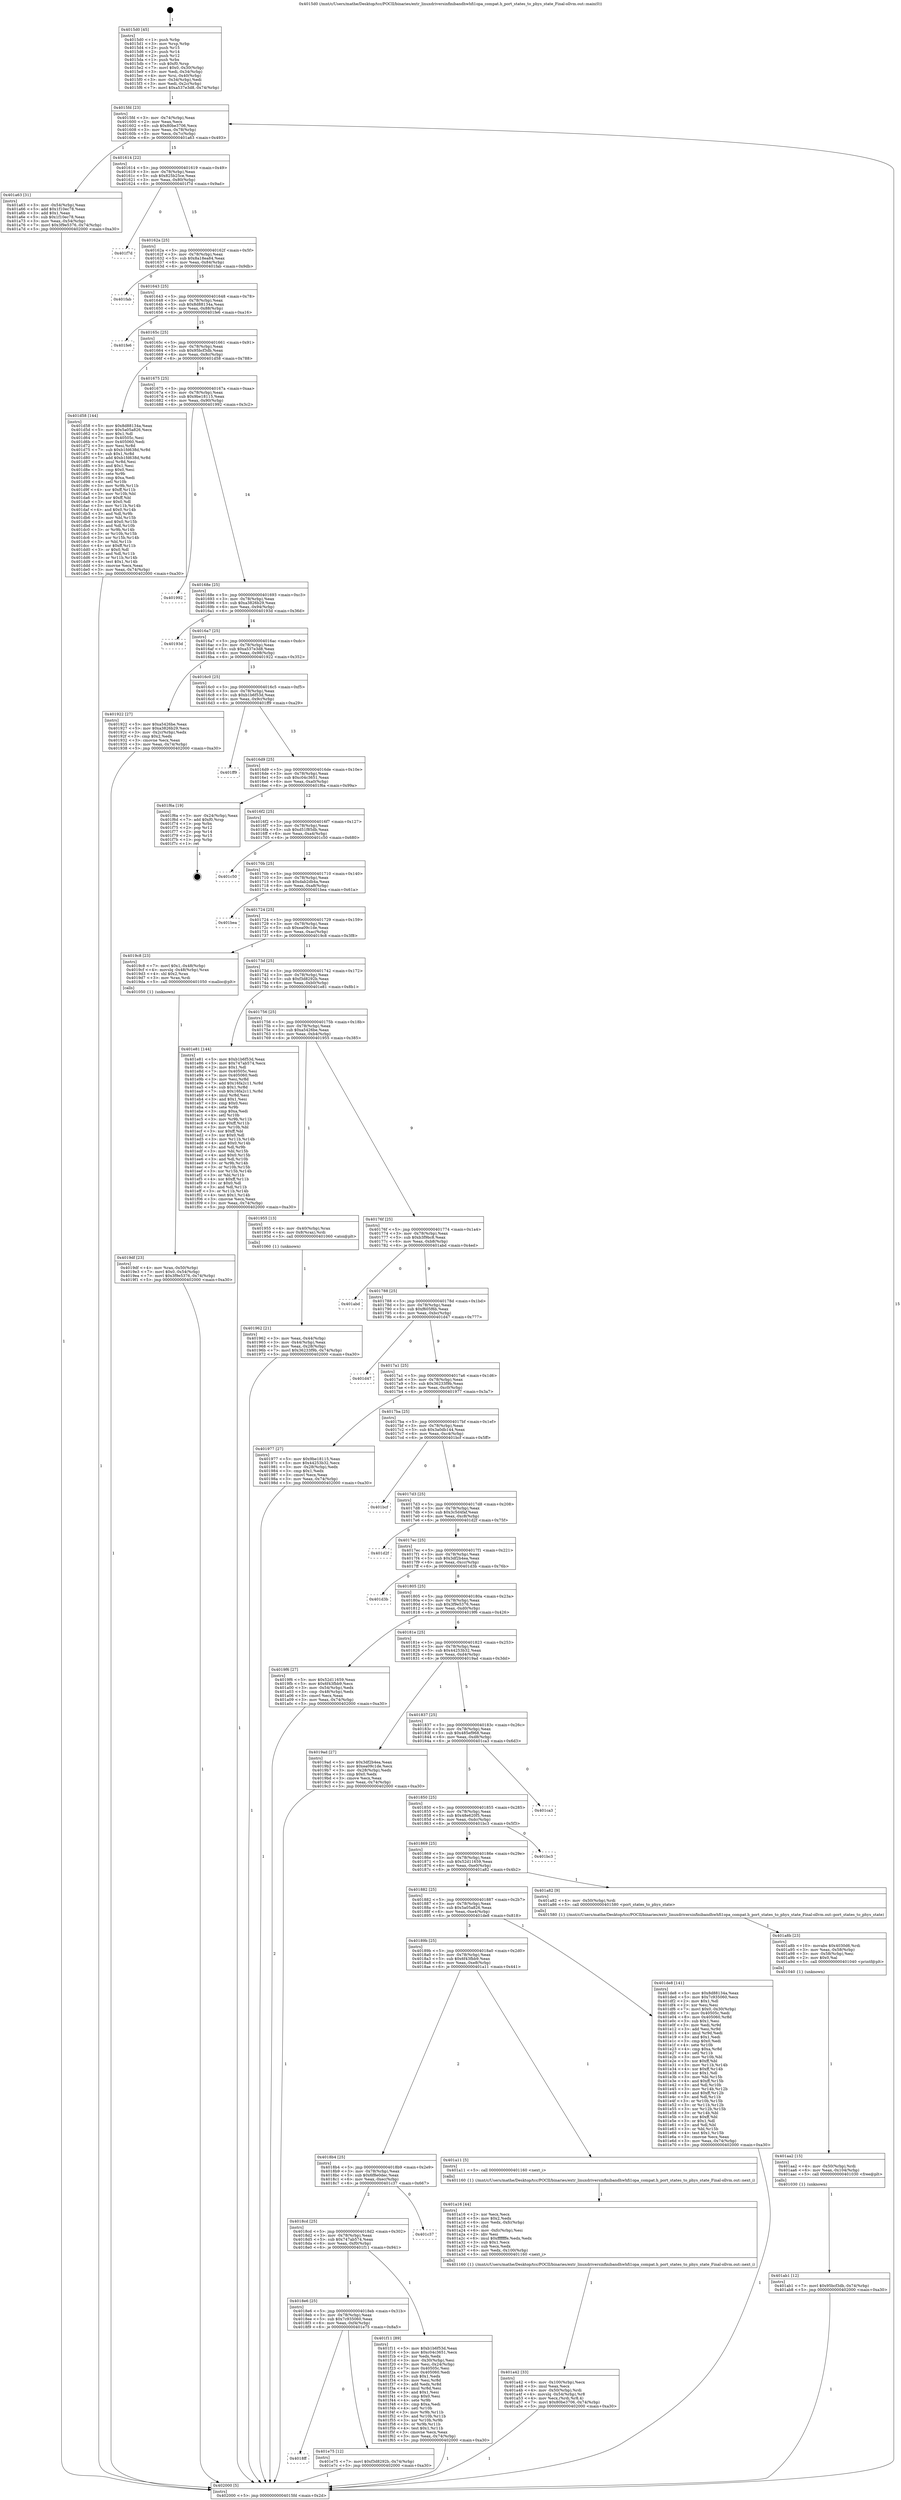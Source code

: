 digraph "0x4015d0" {
  label = "0x4015d0 (/mnt/c/Users/mathe/Desktop/tcc/POCII/binaries/extr_linuxdriversinfinibandhwhfi1opa_compat.h_port_states_to_phys_state_Final-ollvm.out::main(0))"
  labelloc = "t"
  node[shape=record]

  Entry [label="",width=0.3,height=0.3,shape=circle,fillcolor=black,style=filled]
  "0x4015fd" [label="{
     0x4015fd [23]\l
     | [instrs]\l
     &nbsp;&nbsp;0x4015fd \<+3\>: mov -0x74(%rbp),%eax\l
     &nbsp;&nbsp;0x401600 \<+2\>: mov %eax,%ecx\l
     &nbsp;&nbsp;0x401602 \<+6\>: sub $0x80be3706,%ecx\l
     &nbsp;&nbsp;0x401608 \<+3\>: mov %eax,-0x78(%rbp)\l
     &nbsp;&nbsp;0x40160b \<+3\>: mov %ecx,-0x7c(%rbp)\l
     &nbsp;&nbsp;0x40160e \<+6\>: je 0000000000401a63 \<main+0x493\>\l
  }"]
  "0x401a63" [label="{
     0x401a63 [31]\l
     | [instrs]\l
     &nbsp;&nbsp;0x401a63 \<+3\>: mov -0x54(%rbp),%eax\l
     &nbsp;&nbsp;0x401a66 \<+5\>: add $0x1f10ec78,%eax\l
     &nbsp;&nbsp;0x401a6b \<+3\>: add $0x1,%eax\l
     &nbsp;&nbsp;0x401a6e \<+5\>: sub $0x1f10ec78,%eax\l
     &nbsp;&nbsp;0x401a73 \<+3\>: mov %eax,-0x54(%rbp)\l
     &nbsp;&nbsp;0x401a76 \<+7\>: movl $0x3f9e5376,-0x74(%rbp)\l
     &nbsp;&nbsp;0x401a7d \<+5\>: jmp 0000000000402000 \<main+0xa30\>\l
  }"]
  "0x401614" [label="{
     0x401614 [22]\l
     | [instrs]\l
     &nbsp;&nbsp;0x401614 \<+5\>: jmp 0000000000401619 \<main+0x49\>\l
     &nbsp;&nbsp;0x401619 \<+3\>: mov -0x78(%rbp),%eax\l
     &nbsp;&nbsp;0x40161c \<+5\>: sub $0x825b25ce,%eax\l
     &nbsp;&nbsp;0x401621 \<+3\>: mov %eax,-0x80(%rbp)\l
     &nbsp;&nbsp;0x401624 \<+6\>: je 0000000000401f7d \<main+0x9ad\>\l
  }"]
  Exit [label="",width=0.3,height=0.3,shape=circle,fillcolor=black,style=filled,peripheries=2]
  "0x401f7d" [label="{
     0x401f7d\l
  }", style=dashed]
  "0x40162a" [label="{
     0x40162a [25]\l
     | [instrs]\l
     &nbsp;&nbsp;0x40162a \<+5\>: jmp 000000000040162f \<main+0x5f\>\l
     &nbsp;&nbsp;0x40162f \<+3\>: mov -0x78(%rbp),%eax\l
     &nbsp;&nbsp;0x401632 \<+5\>: sub $0x8a18ea84,%eax\l
     &nbsp;&nbsp;0x401637 \<+6\>: mov %eax,-0x84(%rbp)\l
     &nbsp;&nbsp;0x40163d \<+6\>: je 0000000000401fab \<main+0x9db\>\l
  }"]
  "0x4018ff" [label="{
     0x4018ff\l
  }", style=dashed]
  "0x401fab" [label="{
     0x401fab\l
  }", style=dashed]
  "0x401643" [label="{
     0x401643 [25]\l
     | [instrs]\l
     &nbsp;&nbsp;0x401643 \<+5\>: jmp 0000000000401648 \<main+0x78\>\l
     &nbsp;&nbsp;0x401648 \<+3\>: mov -0x78(%rbp),%eax\l
     &nbsp;&nbsp;0x40164b \<+5\>: sub $0x8d88134a,%eax\l
     &nbsp;&nbsp;0x401650 \<+6\>: mov %eax,-0x88(%rbp)\l
     &nbsp;&nbsp;0x401656 \<+6\>: je 0000000000401fe6 \<main+0xa16\>\l
  }"]
  "0x401e75" [label="{
     0x401e75 [12]\l
     | [instrs]\l
     &nbsp;&nbsp;0x401e75 \<+7\>: movl $0xf3d8292b,-0x74(%rbp)\l
     &nbsp;&nbsp;0x401e7c \<+5\>: jmp 0000000000402000 \<main+0xa30\>\l
  }"]
  "0x401fe6" [label="{
     0x401fe6\l
  }", style=dashed]
  "0x40165c" [label="{
     0x40165c [25]\l
     | [instrs]\l
     &nbsp;&nbsp;0x40165c \<+5\>: jmp 0000000000401661 \<main+0x91\>\l
     &nbsp;&nbsp;0x401661 \<+3\>: mov -0x78(%rbp),%eax\l
     &nbsp;&nbsp;0x401664 \<+5\>: sub $0x95bcf3db,%eax\l
     &nbsp;&nbsp;0x401669 \<+6\>: mov %eax,-0x8c(%rbp)\l
     &nbsp;&nbsp;0x40166f \<+6\>: je 0000000000401d58 \<main+0x788\>\l
  }"]
  "0x4018e6" [label="{
     0x4018e6 [25]\l
     | [instrs]\l
     &nbsp;&nbsp;0x4018e6 \<+5\>: jmp 00000000004018eb \<main+0x31b\>\l
     &nbsp;&nbsp;0x4018eb \<+3\>: mov -0x78(%rbp),%eax\l
     &nbsp;&nbsp;0x4018ee \<+5\>: sub $0x7c935060,%eax\l
     &nbsp;&nbsp;0x4018f3 \<+6\>: mov %eax,-0xf4(%rbp)\l
     &nbsp;&nbsp;0x4018f9 \<+6\>: je 0000000000401e75 \<main+0x8a5\>\l
  }"]
  "0x401d58" [label="{
     0x401d58 [144]\l
     | [instrs]\l
     &nbsp;&nbsp;0x401d58 \<+5\>: mov $0x8d88134a,%eax\l
     &nbsp;&nbsp;0x401d5d \<+5\>: mov $0x5a05a826,%ecx\l
     &nbsp;&nbsp;0x401d62 \<+2\>: mov $0x1,%dl\l
     &nbsp;&nbsp;0x401d64 \<+7\>: mov 0x40505c,%esi\l
     &nbsp;&nbsp;0x401d6b \<+7\>: mov 0x405060,%edi\l
     &nbsp;&nbsp;0x401d72 \<+3\>: mov %esi,%r8d\l
     &nbsp;&nbsp;0x401d75 \<+7\>: sub $0xb1fd638d,%r8d\l
     &nbsp;&nbsp;0x401d7c \<+4\>: sub $0x1,%r8d\l
     &nbsp;&nbsp;0x401d80 \<+7\>: add $0xb1fd638d,%r8d\l
     &nbsp;&nbsp;0x401d87 \<+4\>: imul %r8d,%esi\l
     &nbsp;&nbsp;0x401d8b \<+3\>: and $0x1,%esi\l
     &nbsp;&nbsp;0x401d8e \<+3\>: cmp $0x0,%esi\l
     &nbsp;&nbsp;0x401d91 \<+4\>: sete %r9b\l
     &nbsp;&nbsp;0x401d95 \<+3\>: cmp $0xa,%edi\l
     &nbsp;&nbsp;0x401d98 \<+4\>: setl %r10b\l
     &nbsp;&nbsp;0x401d9c \<+3\>: mov %r9b,%r11b\l
     &nbsp;&nbsp;0x401d9f \<+4\>: xor $0xff,%r11b\l
     &nbsp;&nbsp;0x401da3 \<+3\>: mov %r10b,%bl\l
     &nbsp;&nbsp;0x401da6 \<+3\>: xor $0xff,%bl\l
     &nbsp;&nbsp;0x401da9 \<+3\>: xor $0x0,%dl\l
     &nbsp;&nbsp;0x401dac \<+3\>: mov %r11b,%r14b\l
     &nbsp;&nbsp;0x401daf \<+4\>: and $0x0,%r14b\l
     &nbsp;&nbsp;0x401db3 \<+3\>: and %dl,%r9b\l
     &nbsp;&nbsp;0x401db6 \<+3\>: mov %bl,%r15b\l
     &nbsp;&nbsp;0x401db9 \<+4\>: and $0x0,%r15b\l
     &nbsp;&nbsp;0x401dbd \<+3\>: and %dl,%r10b\l
     &nbsp;&nbsp;0x401dc0 \<+3\>: or %r9b,%r14b\l
     &nbsp;&nbsp;0x401dc3 \<+3\>: or %r10b,%r15b\l
     &nbsp;&nbsp;0x401dc6 \<+3\>: xor %r15b,%r14b\l
     &nbsp;&nbsp;0x401dc9 \<+3\>: or %bl,%r11b\l
     &nbsp;&nbsp;0x401dcc \<+4\>: xor $0xff,%r11b\l
     &nbsp;&nbsp;0x401dd0 \<+3\>: or $0x0,%dl\l
     &nbsp;&nbsp;0x401dd3 \<+3\>: and %dl,%r11b\l
     &nbsp;&nbsp;0x401dd6 \<+3\>: or %r11b,%r14b\l
     &nbsp;&nbsp;0x401dd9 \<+4\>: test $0x1,%r14b\l
     &nbsp;&nbsp;0x401ddd \<+3\>: cmovne %ecx,%eax\l
     &nbsp;&nbsp;0x401de0 \<+3\>: mov %eax,-0x74(%rbp)\l
     &nbsp;&nbsp;0x401de3 \<+5\>: jmp 0000000000402000 \<main+0xa30\>\l
  }"]
  "0x401675" [label="{
     0x401675 [25]\l
     | [instrs]\l
     &nbsp;&nbsp;0x401675 \<+5\>: jmp 000000000040167a \<main+0xaa\>\l
     &nbsp;&nbsp;0x40167a \<+3\>: mov -0x78(%rbp),%eax\l
     &nbsp;&nbsp;0x40167d \<+5\>: sub $0x9be18115,%eax\l
     &nbsp;&nbsp;0x401682 \<+6\>: mov %eax,-0x90(%rbp)\l
     &nbsp;&nbsp;0x401688 \<+6\>: je 0000000000401992 \<main+0x3c2\>\l
  }"]
  "0x401f11" [label="{
     0x401f11 [89]\l
     | [instrs]\l
     &nbsp;&nbsp;0x401f11 \<+5\>: mov $0xb1b6f53d,%eax\l
     &nbsp;&nbsp;0x401f16 \<+5\>: mov $0xc04c3651,%ecx\l
     &nbsp;&nbsp;0x401f1b \<+2\>: xor %edx,%edx\l
     &nbsp;&nbsp;0x401f1d \<+3\>: mov -0x30(%rbp),%esi\l
     &nbsp;&nbsp;0x401f20 \<+3\>: mov %esi,-0x24(%rbp)\l
     &nbsp;&nbsp;0x401f23 \<+7\>: mov 0x40505c,%esi\l
     &nbsp;&nbsp;0x401f2a \<+7\>: mov 0x405060,%edi\l
     &nbsp;&nbsp;0x401f31 \<+3\>: sub $0x1,%edx\l
     &nbsp;&nbsp;0x401f34 \<+3\>: mov %esi,%r8d\l
     &nbsp;&nbsp;0x401f37 \<+3\>: add %edx,%r8d\l
     &nbsp;&nbsp;0x401f3a \<+4\>: imul %r8d,%esi\l
     &nbsp;&nbsp;0x401f3e \<+3\>: and $0x1,%esi\l
     &nbsp;&nbsp;0x401f41 \<+3\>: cmp $0x0,%esi\l
     &nbsp;&nbsp;0x401f44 \<+4\>: sete %r9b\l
     &nbsp;&nbsp;0x401f48 \<+3\>: cmp $0xa,%edi\l
     &nbsp;&nbsp;0x401f4b \<+4\>: setl %r10b\l
     &nbsp;&nbsp;0x401f4f \<+3\>: mov %r9b,%r11b\l
     &nbsp;&nbsp;0x401f52 \<+3\>: and %r10b,%r11b\l
     &nbsp;&nbsp;0x401f55 \<+3\>: xor %r10b,%r9b\l
     &nbsp;&nbsp;0x401f58 \<+3\>: or %r9b,%r11b\l
     &nbsp;&nbsp;0x401f5b \<+4\>: test $0x1,%r11b\l
     &nbsp;&nbsp;0x401f5f \<+3\>: cmovne %ecx,%eax\l
     &nbsp;&nbsp;0x401f62 \<+3\>: mov %eax,-0x74(%rbp)\l
     &nbsp;&nbsp;0x401f65 \<+5\>: jmp 0000000000402000 \<main+0xa30\>\l
  }"]
  "0x401992" [label="{
     0x401992\l
  }", style=dashed]
  "0x40168e" [label="{
     0x40168e [25]\l
     | [instrs]\l
     &nbsp;&nbsp;0x40168e \<+5\>: jmp 0000000000401693 \<main+0xc3\>\l
     &nbsp;&nbsp;0x401693 \<+3\>: mov -0x78(%rbp),%eax\l
     &nbsp;&nbsp;0x401696 \<+5\>: sub $0xa3826b29,%eax\l
     &nbsp;&nbsp;0x40169b \<+6\>: mov %eax,-0x94(%rbp)\l
     &nbsp;&nbsp;0x4016a1 \<+6\>: je 000000000040193d \<main+0x36d\>\l
  }"]
  "0x4018cd" [label="{
     0x4018cd [25]\l
     | [instrs]\l
     &nbsp;&nbsp;0x4018cd \<+5\>: jmp 00000000004018d2 \<main+0x302\>\l
     &nbsp;&nbsp;0x4018d2 \<+3\>: mov -0x78(%rbp),%eax\l
     &nbsp;&nbsp;0x4018d5 \<+5\>: sub $0x747ab574,%eax\l
     &nbsp;&nbsp;0x4018da \<+6\>: mov %eax,-0xf0(%rbp)\l
     &nbsp;&nbsp;0x4018e0 \<+6\>: je 0000000000401f11 \<main+0x941\>\l
  }"]
  "0x40193d" [label="{
     0x40193d\l
  }", style=dashed]
  "0x4016a7" [label="{
     0x4016a7 [25]\l
     | [instrs]\l
     &nbsp;&nbsp;0x4016a7 \<+5\>: jmp 00000000004016ac \<main+0xdc\>\l
     &nbsp;&nbsp;0x4016ac \<+3\>: mov -0x78(%rbp),%eax\l
     &nbsp;&nbsp;0x4016af \<+5\>: sub $0xa537e3d8,%eax\l
     &nbsp;&nbsp;0x4016b4 \<+6\>: mov %eax,-0x98(%rbp)\l
     &nbsp;&nbsp;0x4016ba \<+6\>: je 0000000000401922 \<main+0x352\>\l
  }"]
  "0x401c37" [label="{
     0x401c37\l
  }", style=dashed]
  "0x401922" [label="{
     0x401922 [27]\l
     | [instrs]\l
     &nbsp;&nbsp;0x401922 \<+5\>: mov $0xa5426be,%eax\l
     &nbsp;&nbsp;0x401927 \<+5\>: mov $0xa3826b29,%ecx\l
     &nbsp;&nbsp;0x40192c \<+3\>: mov -0x2c(%rbp),%edx\l
     &nbsp;&nbsp;0x40192f \<+3\>: cmp $0x2,%edx\l
     &nbsp;&nbsp;0x401932 \<+3\>: cmovne %ecx,%eax\l
     &nbsp;&nbsp;0x401935 \<+3\>: mov %eax,-0x74(%rbp)\l
     &nbsp;&nbsp;0x401938 \<+5\>: jmp 0000000000402000 \<main+0xa30\>\l
  }"]
  "0x4016c0" [label="{
     0x4016c0 [25]\l
     | [instrs]\l
     &nbsp;&nbsp;0x4016c0 \<+5\>: jmp 00000000004016c5 \<main+0xf5\>\l
     &nbsp;&nbsp;0x4016c5 \<+3\>: mov -0x78(%rbp),%eax\l
     &nbsp;&nbsp;0x4016c8 \<+5\>: sub $0xb1b6f53d,%eax\l
     &nbsp;&nbsp;0x4016cd \<+6\>: mov %eax,-0x9c(%rbp)\l
     &nbsp;&nbsp;0x4016d3 \<+6\>: je 0000000000401ff9 \<main+0xa29\>\l
  }"]
  "0x402000" [label="{
     0x402000 [5]\l
     | [instrs]\l
     &nbsp;&nbsp;0x402000 \<+5\>: jmp 00000000004015fd \<main+0x2d\>\l
  }"]
  "0x4015d0" [label="{
     0x4015d0 [45]\l
     | [instrs]\l
     &nbsp;&nbsp;0x4015d0 \<+1\>: push %rbp\l
     &nbsp;&nbsp;0x4015d1 \<+3\>: mov %rsp,%rbp\l
     &nbsp;&nbsp;0x4015d4 \<+2\>: push %r15\l
     &nbsp;&nbsp;0x4015d6 \<+2\>: push %r14\l
     &nbsp;&nbsp;0x4015d8 \<+2\>: push %r12\l
     &nbsp;&nbsp;0x4015da \<+1\>: push %rbx\l
     &nbsp;&nbsp;0x4015db \<+7\>: sub $0xf0,%rsp\l
     &nbsp;&nbsp;0x4015e2 \<+7\>: movl $0x0,-0x30(%rbp)\l
     &nbsp;&nbsp;0x4015e9 \<+3\>: mov %edi,-0x34(%rbp)\l
     &nbsp;&nbsp;0x4015ec \<+4\>: mov %rsi,-0x40(%rbp)\l
     &nbsp;&nbsp;0x4015f0 \<+3\>: mov -0x34(%rbp),%edi\l
     &nbsp;&nbsp;0x4015f3 \<+3\>: mov %edi,-0x2c(%rbp)\l
     &nbsp;&nbsp;0x4015f6 \<+7\>: movl $0xa537e3d8,-0x74(%rbp)\l
  }"]
  "0x401ab1" [label="{
     0x401ab1 [12]\l
     | [instrs]\l
     &nbsp;&nbsp;0x401ab1 \<+7\>: movl $0x95bcf3db,-0x74(%rbp)\l
     &nbsp;&nbsp;0x401ab8 \<+5\>: jmp 0000000000402000 \<main+0xa30\>\l
  }"]
  "0x401ff9" [label="{
     0x401ff9\l
  }", style=dashed]
  "0x4016d9" [label="{
     0x4016d9 [25]\l
     | [instrs]\l
     &nbsp;&nbsp;0x4016d9 \<+5\>: jmp 00000000004016de \<main+0x10e\>\l
     &nbsp;&nbsp;0x4016de \<+3\>: mov -0x78(%rbp),%eax\l
     &nbsp;&nbsp;0x4016e1 \<+5\>: sub $0xc04c3651,%eax\l
     &nbsp;&nbsp;0x4016e6 \<+6\>: mov %eax,-0xa0(%rbp)\l
     &nbsp;&nbsp;0x4016ec \<+6\>: je 0000000000401f6a \<main+0x99a\>\l
  }"]
  "0x401aa2" [label="{
     0x401aa2 [15]\l
     | [instrs]\l
     &nbsp;&nbsp;0x401aa2 \<+4\>: mov -0x50(%rbp),%rdi\l
     &nbsp;&nbsp;0x401aa6 \<+6\>: mov %eax,-0x104(%rbp)\l
     &nbsp;&nbsp;0x401aac \<+5\>: call 0000000000401030 \<free@plt\>\l
     | [calls]\l
     &nbsp;&nbsp;0x401030 \{1\} (unknown)\l
  }"]
  "0x401f6a" [label="{
     0x401f6a [19]\l
     | [instrs]\l
     &nbsp;&nbsp;0x401f6a \<+3\>: mov -0x24(%rbp),%eax\l
     &nbsp;&nbsp;0x401f6d \<+7\>: add $0xf0,%rsp\l
     &nbsp;&nbsp;0x401f74 \<+1\>: pop %rbx\l
     &nbsp;&nbsp;0x401f75 \<+2\>: pop %r12\l
     &nbsp;&nbsp;0x401f77 \<+2\>: pop %r14\l
     &nbsp;&nbsp;0x401f79 \<+2\>: pop %r15\l
     &nbsp;&nbsp;0x401f7b \<+1\>: pop %rbp\l
     &nbsp;&nbsp;0x401f7c \<+1\>: ret\l
  }"]
  "0x4016f2" [label="{
     0x4016f2 [25]\l
     | [instrs]\l
     &nbsp;&nbsp;0x4016f2 \<+5\>: jmp 00000000004016f7 \<main+0x127\>\l
     &nbsp;&nbsp;0x4016f7 \<+3\>: mov -0x78(%rbp),%eax\l
     &nbsp;&nbsp;0x4016fa \<+5\>: sub $0xd51f85db,%eax\l
     &nbsp;&nbsp;0x4016ff \<+6\>: mov %eax,-0xa4(%rbp)\l
     &nbsp;&nbsp;0x401705 \<+6\>: je 0000000000401c50 \<main+0x680\>\l
  }"]
  "0x401a8b" [label="{
     0x401a8b [23]\l
     | [instrs]\l
     &nbsp;&nbsp;0x401a8b \<+10\>: movabs $0x4030d6,%rdi\l
     &nbsp;&nbsp;0x401a95 \<+3\>: mov %eax,-0x58(%rbp)\l
     &nbsp;&nbsp;0x401a98 \<+3\>: mov -0x58(%rbp),%esi\l
     &nbsp;&nbsp;0x401a9b \<+2\>: mov $0x0,%al\l
     &nbsp;&nbsp;0x401a9d \<+5\>: call 0000000000401040 \<printf@plt\>\l
     | [calls]\l
     &nbsp;&nbsp;0x401040 \{1\} (unknown)\l
  }"]
  "0x401c50" [label="{
     0x401c50\l
  }", style=dashed]
  "0x40170b" [label="{
     0x40170b [25]\l
     | [instrs]\l
     &nbsp;&nbsp;0x40170b \<+5\>: jmp 0000000000401710 \<main+0x140\>\l
     &nbsp;&nbsp;0x401710 \<+3\>: mov -0x78(%rbp),%eax\l
     &nbsp;&nbsp;0x401713 \<+5\>: sub $0xdab2db4a,%eax\l
     &nbsp;&nbsp;0x401718 \<+6\>: mov %eax,-0xa8(%rbp)\l
     &nbsp;&nbsp;0x40171e \<+6\>: je 0000000000401bea \<main+0x61a\>\l
  }"]
  "0x401a42" [label="{
     0x401a42 [33]\l
     | [instrs]\l
     &nbsp;&nbsp;0x401a42 \<+6\>: mov -0x100(%rbp),%ecx\l
     &nbsp;&nbsp;0x401a48 \<+3\>: imul %eax,%ecx\l
     &nbsp;&nbsp;0x401a4b \<+4\>: mov -0x50(%rbp),%rdi\l
     &nbsp;&nbsp;0x401a4f \<+4\>: movslq -0x54(%rbp),%r8\l
     &nbsp;&nbsp;0x401a53 \<+4\>: mov %ecx,(%rdi,%r8,4)\l
     &nbsp;&nbsp;0x401a57 \<+7\>: movl $0x80be3706,-0x74(%rbp)\l
     &nbsp;&nbsp;0x401a5e \<+5\>: jmp 0000000000402000 \<main+0xa30\>\l
  }"]
  "0x401bea" [label="{
     0x401bea\l
  }", style=dashed]
  "0x401724" [label="{
     0x401724 [25]\l
     | [instrs]\l
     &nbsp;&nbsp;0x401724 \<+5\>: jmp 0000000000401729 \<main+0x159\>\l
     &nbsp;&nbsp;0x401729 \<+3\>: mov -0x78(%rbp),%eax\l
     &nbsp;&nbsp;0x40172c \<+5\>: sub $0xea09c1de,%eax\l
     &nbsp;&nbsp;0x401731 \<+6\>: mov %eax,-0xac(%rbp)\l
     &nbsp;&nbsp;0x401737 \<+6\>: je 00000000004019c8 \<main+0x3f8\>\l
  }"]
  "0x401a16" [label="{
     0x401a16 [44]\l
     | [instrs]\l
     &nbsp;&nbsp;0x401a16 \<+2\>: xor %ecx,%ecx\l
     &nbsp;&nbsp;0x401a18 \<+5\>: mov $0x2,%edx\l
     &nbsp;&nbsp;0x401a1d \<+6\>: mov %edx,-0xfc(%rbp)\l
     &nbsp;&nbsp;0x401a23 \<+1\>: cltd\l
     &nbsp;&nbsp;0x401a24 \<+6\>: mov -0xfc(%rbp),%esi\l
     &nbsp;&nbsp;0x401a2a \<+2\>: idiv %esi\l
     &nbsp;&nbsp;0x401a2c \<+6\>: imul $0xfffffffe,%edx,%edx\l
     &nbsp;&nbsp;0x401a32 \<+3\>: sub $0x1,%ecx\l
     &nbsp;&nbsp;0x401a35 \<+2\>: sub %ecx,%edx\l
     &nbsp;&nbsp;0x401a37 \<+6\>: mov %edx,-0x100(%rbp)\l
     &nbsp;&nbsp;0x401a3d \<+5\>: call 0000000000401160 \<next_i\>\l
     | [calls]\l
     &nbsp;&nbsp;0x401160 \{1\} (/mnt/c/Users/mathe/Desktop/tcc/POCII/binaries/extr_linuxdriversinfinibandhwhfi1opa_compat.h_port_states_to_phys_state_Final-ollvm.out::next_i)\l
  }"]
  "0x4019c8" [label="{
     0x4019c8 [23]\l
     | [instrs]\l
     &nbsp;&nbsp;0x4019c8 \<+7\>: movl $0x1,-0x48(%rbp)\l
     &nbsp;&nbsp;0x4019cf \<+4\>: movslq -0x48(%rbp),%rax\l
     &nbsp;&nbsp;0x4019d3 \<+4\>: shl $0x2,%rax\l
     &nbsp;&nbsp;0x4019d7 \<+3\>: mov %rax,%rdi\l
     &nbsp;&nbsp;0x4019da \<+5\>: call 0000000000401050 \<malloc@plt\>\l
     | [calls]\l
     &nbsp;&nbsp;0x401050 \{1\} (unknown)\l
  }"]
  "0x40173d" [label="{
     0x40173d [25]\l
     | [instrs]\l
     &nbsp;&nbsp;0x40173d \<+5\>: jmp 0000000000401742 \<main+0x172\>\l
     &nbsp;&nbsp;0x401742 \<+3\>: mov -0x78(%rbp),%eax\l
     &nbsp;&nbsp;0x401745 \<+5\>: sub $0xf3d8292b,%eax\l
     &nbsp;&nbsp;0x40174a \<+6\>: mov %eax,-0xb0(%rbp)\l
     &nbsp;&nbsp;0x401750 \<+6\>: je 0000000000401e81 \<main+0x8b1\>\l
  }"]
  "0x4018b4" [label="{
     0x4018b4 [25]\l
     | [instrs]\l
     &nbsp;&nbsp;0x4018b4 \<+5\>: jmp 00000000004018b9 \<main+0x2e9\>\l
     &nbsp;&nbsp;0x4018b9 \<+3\>: mov -0x78(%rbp),%eax\l
     &nbsp;&nbsp;0x4018bc \<+5\>: sub $0x6f8e0dec,%eax\l
     &nbsp;&nbsp;0x4018c1 \<+6\>: mov %eax,-0xec(%rbp)\l
     &nbsp;&nbsp;0x4018c7 \<+6\>: je 0000000000401c37 \<main+0x667\>\l
  }"]
  "0x401e81" [label="{
     0x401e81 [144]\l
     | [instrs]\l
     &nbsp;&nbsp;0x401e81 \<+5\>: mov $0xb1b6f53d,%eax\l
     &nbsp;&nbsp;0x401e86 \<+5\>: mov $0x747ab574,%ecx\l
     &nbsp;&nbsp;0x401e8b \<+2\>: mov $0x1,%dl\l
     &nbsp;&nbsp;0x401e8d \<+7\>: mov 0x40505c,%esi\l
     &nbsp;&nbsp;0x401e94 \<+7\>: mov 0x405060,%edi\l
     &nbsp;&nbsp;0x401e9b \<+3\>: mov %esi,%r8d\l
     &nbsp;&nbsp;0x401e9e \<+7\>: add $0x16fa2c11,%r8d\l
     &nbsp;&nbsp;0x401ea5 \<+4\>: sub $0x1,%r8d\l
     &nbsp;&nbsp;0x401ea9 \<+7\>: sub $0x16fa2c11,%r8d\l
     &nbsp;&nbsp;0x401eb0 \<+4\>: imul %r8d,%esi\l
     &nbsp;&nbsp;0x401eb4 \<+3\>: and $0x1,%esi\l
     &nbsp;&nbsp;0x401eb7 \<+3\>: cmp $0x0,%esi\l
     &nbsp;&nbsp;0x401eba \<+4\>: sete %r9b\l
     &nbsp;&nbsp;0x401ebe \<+3\>: cmp $0xa,%edi\l
     &nbsp;&nbsp;0x401ec1 \<+4\>: setl %r10b\l
     &nbsp;&nbsp;0x401ec5 \<+3\>: mov %r9b,%r11b\l
     &nbsp;&nbsp;0x401ec8 \<+4\>: xor $0xff,%r11b\l
     &nbsp;&nbsp;0x401ecc \<+3\>: mov %r10b,%bl\l
     &nbsp;&nbsp;0x401ecf \<+3\>: xor $0xff,%bl\l
     &nbsp;&nbsp;0x401ed2 \<+3\>: xor $0x0,%dl\l
     &nbsp;&nbsp;0x401ed5 \<+3\>: mov %r11b,%r14b\l
     &nbsp;&nbsp;0x401ed8 \<+4\>: and $0x0,%r14b\l
     &nbsp;&nbsp;0x401edc \<+3\>: and %dl,%r9b\l
     &nbsp;&nbsp;0x401edf \<+3\>: mov %bl,%r15b\l
     &nbsp;&nbsp;0x401ee2 \<+4\>: and $0x0,%r15b\l
     &nbsp;&nbsp;0x401ee6 \<+3\>: and %dl,%r10b\l
     &nbsp;&nbsp;0x401ee9 \<+3\>: or %r9b,%r14b\l
     &nbsp;&nbsp;0x401eec \<+3\>: or %r10b,%r15b\l
     &nbsp;&nbsp;0x401eef \<+3\>: xor %r15b,%r14b\l
     &nbsp;&nbsp;0x401ef2 \<+3\>: or %bl,%r11b\l
     &nbsp;&nbsp;0x401ef5 \<+4\>: xor $0xff,%r11b\l
     &nbsp;&nbsp;0x401ef9 \<+3\>: or $0x0,%dl\l
     &nbsp;&nbsp;0x401efc \<+3\>: and %dl,%r11b\l
     &nbsp;&nbsp;0x401eff \<+3\>: or %r11b,%r14b\l
     &nbsp;&nbsp;0x401f02 \<+4\>: test $0x1,%r14b\l
     &nbsp;&nbsp;0x401f06 \<+3\>: cmovne %ecx,%eax\l
     &nbsp;&nbsp;0x401f09 \<+3\>: mov %eax,-0x74(%rbp)\l
     &nbsp;&nbsp;0x401f0c \<+5\>: jmp 0000000000402000 \<main+0xa30\>\l
  }"]
  "0x401756" [label="{
     0x401756 [25]\l
     | [instrs]\l
     &nbsp;&nbsp;0x401756 \<+5\>: jmp 000000000040175b \<main+0x18b\>\l
     &nbsp;&nbsp;0x40175b \<+3\>: mov -0x78(%rbp),%eax\l
     &nbsp;&nbsp;0x40175e \<+5\>: sub $0xa5426be,%eax\l
     &nbsp;&nbsp;0x401763 \<+6\>: mov %eax,-0xb4(%rbp)\l
     &nbsp;&nbsp;0x401769 \<+6\>: je 0000000000401955 \<main+0x385\>\l
  }"]
  "0x401a11" [label="{
     0x401a11 [5]\l
     | [instrs]\l
     &nbsp;&nbsp;0x401a11 \<+5\>: call 0000000000401160 \<next_i\>\l
     | [calls]\l
     &nbsp;&nbsp;0x401160 \{1\} (/mnt/c/Users/mathe/Desktop/tcc/POCII/binaries/extr_linuxdriversinfinibandhwhfi1opa_compat.h_port_states_to_phys_state_Final-ollvm.out::next_i)\l
  }"]
  "0x401955" [label="{
     0x401955 [13]\l
     | [instrs]\l
     &nbsp;&nbsp;0x401955 \<+4\>: mov -0x40(%rbp),%rax\l
     &nbsp;&nbsp;0x401959 \<+4\>: mov 0x8(%rax),%rdi\l
     &nbsp;&nbsp;0x40195d \<+5\>: call 0000000000401060 \<atoi@plt\>\l
     | [calls]\l
     &nbsp;&nbsp;0x401060 \{1\} (unknown)\l
  }"]
  "0x40176f" [label="{
     0x40176f [25]\l
     | [instrs]\l
     &nbsp;&nbsp;0x40176f \<+5\>: jmp 0000000000401774 \<main+0x1a4\>\l
     &nbsp;&nbsp;0x401774 \<+3\>: mov -0x78(%rbp),%eax\l
     &nbsp;&nbsp;0x401777 \<+5\>: sub $0xb3f9bc8,%eax\l
     &nbsp;&nbsp;0x40177c \<+6\>: mov %eax,-0xb8(%rbp)\l
     &nbsp;&nbsp;0x401782 \<+6\>: je 0000000000401abd \<main+0x4ed\>\l
  }"]
  "0x401962" [label="{
     0x401962 [21]\l
     | [instrs]\l
     &nbsp;&nbsp;0x401962 \<+3\>: mov %eax,-0x44(%rbp)\l
     &nbsp;&nbsp;0x401965 \<+3\>: mov -0x44(%rbp),%eax\l
     &nbsp;&nbsp;0x401968 \<+3\>: mov %eax,-0x28(%rbp)\l
     &nbsp;&nbsp;0x40196b \<+7\>: movl $0x36233f9b,-0x74(%rbp)\l
     &nbsp;&nbsp;0x401972 \<+5\>: jmp 0000000000402000 \<main+0xa30\>\l
  }"]
  "0x40189b" [label="{
     0x40189b [25]\l
     | [instrs]\l
     &nbsp;&nbsp;0x40189b \<+5\>: jmp 00000000004018a0 \<main+0x2d0\>\l
     &nbsp;&nbsp;0x4018a0 \<+3\>: mov -0x78(%rbp),%eax\l
     &nbsp;&nbsp;0x4018a3 \<+5\>: sub $0x6f43fbb9,%eax\l
     &nbsp;&nbsp;0x4018a8 \<+6\>: mov %eax,-0xe8(%rbp)\l
     &nbsp;&nbsp;0x4018ae \<+6\>: je 0000000000401a11 \<main+0x441\>\l
  }"]
  "0x401abd" [label="{
     0x401abd\l
  }", style=dashed]
  "0x401788" [label="{
     0x401788 [25]\l
     | [instrs]\l
     &nbsp;&nbsp;0x401788 \<+5\>: jmp 000000000040178d \<main+0x1bd\>\l
     &nbsp;&nbsp;0x40178d \<+3\>: mov -0x78(%rbp),%eax\l
     &nbsp;&nbsp;0x401790 \<+5\>: sub $0xf605f6b,%eax\l
     &nbsp;&nbsp;0x401795 \<+6\>: mov %eax,-0xbc(%rbp)\l
     &nbsp;&nbsp;0x40179b \<+6\>: je 0000000000401d47 \<main+0x777\>\l
  }"]
  "0x401de8" [label="{
     0x401de8 [141]\l
     | [instrs]\l
     &nbsp;&nbsp;0x401de8 \<+5\>: mov $0x8d88134a,%eax\l
     &nbsp;&nbsp;0x401ded \<+5\>: mov $0x7c935060,%ecx\l
     &nbsp;&nbsp;0x401df2 \<+2\>: mov $0x1,%dl\l
     &nbsp;&nbsp;0x401df4 \<+2\>: xor %esi,%esi\l
     &nbsp;&nbsp;0x401df6 \<+7\>: movl $0x0,-0x30(%rbp)\l
     &nbsp;&nbsp;0x401dfd \<+7\>: mov 0x40505c,%edi\l
     &nbsp;&nbsp;0x401e04 \<+8\>: mov 0x405060,%r8d\l
     &nbsp;&nbsp;0x401e0c \<+3\>: sub $0x1,%esi\l
     &nbsp;&nbsp;0x401e0f \<+3\>: mov %edi,%r9d\l
     &nbsp;&nbsp;0x401e12 \<+3\>: add %esi,%r9d\l
     &nbsp;&nbsp;0x401e15 \<+4\>: imul %r9d,%edi\l
     &nbsp;&nbsp;0x401e19 \<+3\>: and $0x1,%edi\l
     &nbsp;&nbsp;0x401e1c \<+3\>: cmp $0x0,%edi\l
     &nbsp;&nbsp;0x401e1f \<+4\>: sete %r10b\l
     &nbsp;&nbsp;0x401e23 \<+4\>: cmp $0xa,%r8d\l
     &nbsp;&nbsp;0x401e27 \<+4\>: setl %r11b\l
     &nbsp;&nbsp;0x401e2b \<+3\>: mov %r10b,%bl\l
     &nbsp;&nbsp;0x401e2e \<+3\>: xor $0xff,%bl\l
     &nbsp;&nbsp;0x401e31 \<+3\>: mov %r11b,%r14b\l
     &nbsp;&nbsp;0x401e34 \<+4\>: xor $0xff,%r14b\l
     &nbsp;&nbsp;0x401e38 \<+3\>: xor $0x1,%dl\l
     &nbsp;&nbsp;0x401e3b \<+3\>: mov %bl,%r15b\l
     &nbsp;&nbsp;0x401e3e \<+4\>: and $0xff,%r15b\l
     &nbsp;&nbsp;0x401e42 \<+3\>: and %dl,%r10b\l
     &nbsp;&nbsp;0x401e45 \<+3\>: mov %r14b,%r12b\l
     &nbsp;&nbsp;0x401e48 \<+4\>: and $0xff,%r12b\l
     &nbsp;&nbsp;0x401e4c \<+3\>: and %dl,%r11b\l
     &nbsp;&nbsp;0x401e4f \<+3\>: or %r10b,%r15b\l
     &nbsp;&nbsp;0x401e52 \<+3\>: or %r11b,%r12b\l
     &nbsp;&nbsp;0x401e55 \<+3\>: xor %r12b,%r15b\l
     &nbsp;&nbsp;0x401e58 \<+3\>: or %r14b,%bl\l
     &nbsp;&nbsp;0x401e5b \<+3\>: xor $0xff,%bl\l
     &nbsp;&nbsp;0x401e5e \<+3\>: or $0x1,%dl\l
     &nbsp;&nbsp;0x401e61 \<+2\>: and %dl,%bl\l
     &nbsp;&nbsp;0x401e63 \<+3\>: or %bl,%r15b\l
     &nbsp;&nbsp;0x401e66 \<+4\>: test $0x1,%r15b\l
     &nbsp;&nbsp;0x401e6a \<+3\>: cmovne %ecx,%eax\l
     &nbsp;&nbsp;0x401e6d \<+3\>: mov %eax,-0x74(%rbp)\l
     &nbsp;&nbsp;0x401e70 \<+5\>: jmp 0000000000402000 \<main+0xa30\>\l
  }"]
  "0x401d47" [label="{
     0x401d47\l
  }", style=dashed]
  "0x4017a1" [label="{
     0x4017a1 [25]\l
     | [instrs]\l
     &nbsp;&nbsp;0x4017a1 \<+5\>: jmp 00000000004017a6 \<main+0x1d6\>\l
     &nbsp;&nbsp;0x4017a6 \<+3\>: mov -0x78(%rbp),%eax\l
     &nbsp;&nbsp;0x4017a9 \<+5\>: sub $0x36233f9b,%eax\l
     &nbsp;&nbsp;0x4017ae \<+6\>: mov %eax,-0xc0(%rbp)\l
     &nbsp;&nbsp;0x4017b4 \<+6\>: je 0000000000401977 \<main+0x3a7\>\l
  }"]
  "0x401882" [label="{
     0x401882 [25]\l
     | [instrs]\l
     &nbsp;&nbsp;0x401882 \<+5\>: jmp 0000000000401887 \<main+0x2b7\>\l
     &nbsp;&nbsp;0x401887 \<+3\>: mov -0x78(%rbp),%eax\l
     &nbsp;&nbsp;0x40188a \<+5\>: sub $0x5a05a826,%eax\l
     &nbsp;&nbsp;0x40188f \<+6\>: mov %eax,-0xe4(%rbp)\l
     &nbsp;&nbsp;0x401895 \<+6\>: je 0000000000401de8 \<main+0x818\>\l
  }"]
  "0x401977" [label="{
     0x401977 [27]\l
     | [instrs]\l
     &nbsp;&nbsp;0x401977 \<+5\>: mov $0x9be18115,%eax\l
     &nbsp;&nbsp;0x40197c \<+5\>: mov $0x44253b32,%ecx\l
     &nbsp;&nbsp;0x401981 \<+3\>: mov -0x28(%rbp),%edx\l
     &nbsp;&nbsp;0x401984 \<+3\>: cmp $0x1,%edx\l
     &nbsp;&nbsp;0x401987 \<+3\>: cmovl %ecx,%eax\l
     &nbsp;&nbsp;0x40198a \<+3\>: mov %eax,-0x74(%rbp)\l
     &nbsp;&nbsp;0x40198d \<+5\>: jmp 0000000000402000 \<main+0xa30\>\l
  }"]
  "0x4017ba" [label="{
     0x4017ba [25]\l
     | [instrs]\l
     &nbsp;&nbsp;0x4017ba \<+5\>: jmp 00000000004017bf \<main+0x1ef\>\l
     &nbsp;&nbsp;0x4017bf \<+3\>: mov -0x78(%rbp),%eax\l
     &nbsp;&nbsp;0x4017c2 \<+5\>: sub $0x3a0db144,%eax\l
     &nbsp;&nbsp;0x4017c7 \<+6\>: mov %eax,-0xc4(%rbp)\l
     &nbsp;&nbsp;0x4017cd \<+6\>: je 0000000000401bcf \<main+0x5ff\>\l
  }"]
  "0x401a82" [label="{
     0x401a82 [9]\l
     | [instrs]\l
     &nbsp;&nbsp;0x401a82 \<+4\>: mov -0x50(%rbp),%rdi\l
     &nbsp;&nbsp;0x401a86 \<+5\>: call 0000000000401580 \<port_states_to_phys_state\>\l
     | [calls]\l
     &nbsp;&nbsp;0x401580 \{1\} (/mnt/c/Users/mathe/Desktop/tcc/POCII/binaries/extr_linuxdriversinfinibandhwhfi1opa_compat.h_port_states_to_phys_state_Final-ollvm.out::port_states_to_phys_state)\l
  }"]
  "0x401bcf" [label="{
     0x401bcf\l
  }", style=dashed]
  "0x4017d3" [label="{
     0x4017d3 [25]\l
     | [instrs]\l
     &nbsp;&nbsp;0x4017d3 \<+5\>: jmp 00000000004017d8 \<main+0x208\>\l
     &nbsp;&nbsp;0x4017d8 \<+3\>: mov -0x78(%rbp),%eax\l
     &nbsp;&nbsp;0x4017db \<+5\>: sub $0x3c5d4faf,%eax\l
     &nbsp;&nbsp;0x4017e0 \<+6\>: mov %eax,-0xc8(%rbp)\l
     &nbsp;&nbsp;0x4017e6 \<+6\>: je 0000000000401d2f \<main+0x75f\>\l
  }"]
  "0x401869" [label="{
     0x401869 [25]\l
     | [instrs]\l
     &nbsp;&nbsp;0x401869 \<+5\>: jmp 000000000040186e \<main+0x29e\>\l
     &nbsp;&nbsp;0x40186e \<+3\>: mov -0x78(%rbp),%eax\l
     &nbsp;&nbsp;0x401871 \<+5\>: sub $0x52d11659,%eax\l
     &nbsp;&nbsp;0x401876 \<+6\>: mov %eax,-0xe0(%rbp)\l
     &nbsp;&nbsp;0x40187c \<+6\>: je 0000000000401a82 \<main+0x4b2\>\l
  }"]
  "0x401d2f" [label="{
     0x401d2f\l
  }", style=dashed]
  "0x4017ec" [label="{
     0x4017ec [25]\l
     | [instrs]\l
     &nbsp;&nbsp;0x4017ec \<+5\>: jmp 00000000004017f1 \<main+0x221\>\l
     &nbsp;&nbsp;0x4017f1 \<+3\>: mov -0x78(%rbp),%eax\l
     &nbsp;&nbsp;0x4017f4 \<+5\>: sub $0x3df2b4ea,%eax\l
     &nbsp;&nbsp;0x4017f9 \<+6\>: mov %eax,-0xcc(%rbp)\l
     &nbsp;&nbsp;0x4017ff \<+6\>: je 0000000000401d3b \<main+0x76b\>\l
  }"]
  "0x401bc3" [label="{
     0x401bc3\l
  }", style=dashed]
  "0x401d3b" [label="{
     0x401d3b\l
  }", style=dashed]
  "0x401805" [label="{
     0x401805 [25]\l
     | [instrs]\l
     &nbsp;&nbsp;0x401805 \<+5\>: jmp 000000000040180a \<main+0x23a\>\l
     &nbsp;&nbsp;0x40180a \<+3\>: mov -0x78(%rbp),%eax\l
     &nbsp;&nbsp;0x40180d \<+5\>: sub $0x3f9e5376,%eax\l
     &nbsp;&nbsp;0x401812 \<+6\>: mov %eax,-0xd0(%rbp)\l
     &nbsp;&nbsp;0x401818 \<+6\>: je 00000000004019f6 \<main+0x426\>\l
  }"]
  "0x401850" [label="{
     0x401850 [25]\l
     | [instrs]\l
     &nbsp;&nbsp;0x401850 \<+5\>: jmp 0000000000401855 \<main+0x285\>\l
     &nbsp;&nbsp;0x401855 \<+3\>: mov -0x78(%rbp),%eax\l
     &nbsp;&nbsp;0x401858 \<+5\>: sub $0x48e620f5,%eax\l
     &nbsp;&nbsp;0x40185d \<+6\>: mov %eax,-0xdc(%rbp)\l
     &nbsp;&nbsp;0x401863 \<+6\>: je 0000000000401bc3 \<main+0x5f3\>\l
  }"]
  "0x4019f6" [label="{
     0x4019f6 [27]\l
     | [instrs]\l
     &nbsp;&nbsp;0x4019f6 \<+5\>: mov $0x52d11659,%eax\l
     &nbsp;&nbsp;0x4019fb \<+5\>: mov $0x6f43fbb9,%ecx\l
     &nbsp;&nbsp;0x401a00 \<+3\>: mov -0x54(%rbp),%edx\l
     &nbsp;&nbsp;0x401a03 \<+3\>: cmp -0x48(%rbp),%edx\l
     &nbsp;&nbsp;0x401a06 \<+3\>: cmovl %ecx,%eax\l
     &nbsp;&nbsp;0x401a09 \<+3\>: mov %eax,-0x74(%rbp)\l
     &nbsp;&nbsp;0x401a0c \<+5\>: jmp 0000000000402000 \<main+0xa30\>\l
  }"]
  "0x40181e" [label="{
     0x40181e [25]\l
     | [instrs]\l
     &nbsp;&nbsp;0x40181e \<+5\>: jmp 0000000000401823 \<main+0x253\>\l
     &nbsp;&nbsp;0x401823 \<+3\>: mov -0x78(%rbp),%eax\l
     &nbsp;&nbsp;0x401826 \<+5\>: sub $0x44253b32,%eax\l
     &nbsp;&nbsp;0x40182b \<+6\>: mov %eax,-0xd4(%rbp)\l
     &nbsp;&nbsp;0x401831 \<+6\>: je 00000000004019ad \<main+0x3dd\>\l
  }"]
  "0x401ca3" [label="{
     0x401ca3\l
  }", style=dashed]
  "0x4019ad" [label="{
     0x4019ad [27]\l
     | [instrs]\l
     &nbsp;&nbsp;0x4019ad \<+5\>: mov $0x3df2b4ea,%eax\l
     &nbsp;&nbsp;0x4019b2 \<+5\>: mov $0xea09c1de,%ecx\l
     &nbsp;&nbsp;0x4019b7 \<+3\>: mov -0x28(%rbp),%edx\l
     &nbsp;&nbsp;0x4019ba \<+3\>: cmp $0x0,%edx\l
     &nbsp;&nbsp;0x4019bd \<+3\>: cmove %ecx,%eax\l
     &nbsp;&nbsp;0x4019c0 \<+3\>: mov %eax,-0x74(%rbp)\l
     &nbsp;&nbsp;0x4019c3 \<+5\>: jmp 0000000000402000 \<main+0xa30\>\l
  }"]
  "0x401837" [label="{
     0x401837 [25]\l
     | [instrs]\l
     &nbsp;&nbsp;0x401837 \<+5\>: jmp 000000000040183c \<main+0x26c\>\l
     &nbsp;&nbsp;0x40183c \<+3\>: mov -0x78(%rbp),%eax\l
     &nbsp;&nbsp;0x40183f \<+5\>: sub $0x485ef968,%eax\l
     &nbsp;&nbsp;0x401844 \<+6\>: mov %eax,-0xd8(%rbp)\l
     &nbsp;&nbsp;0x40184a \<+6\>: je 0000000000401ca3 \<main+0x6d3\>\l
  }"]
  "0x4019df" [label="{
     0x4019df [23]\l
     | [instrs]\l
     &nbsp;&nbsp;0x4019df \<+4\>: mov %rax,-0x50(%rbp)\l
     &nbsp;&nbsp;0x4019e3 \<+7\>: movl $0x0,-0x54(%rbp)\l
     &nbsp;&nbsp;0x4019ea \<+7\>: movl $0x3f9e5376,-0x74(%rbp)\l
     &nbsp;&nbsp;0x4019f1 \<+5\>: jmp 0000000000402000 \<main+0xa30\>\l
  }"]
  Entry -> "0x4015d0" [label=" 1"]
  "0x4015fd" -> "0x401a63" [label=" 1"]
  "0x4015fd" -> "0x401614" [label=" 15"]
  "0x401f6a" -> Exit [label=" 1"]
  "0x401614" -> "0x401f7d" [label=" 0"]
  "0x401614" -> "0x40162a" [label=" 15"]
  "0x401f11" -> "0x402000" [label=" 1"]
  "0x40162a" -> "0x401fab" [label=" 0"]
  "0x40162a" -> "0x401643" [label=" 15"]
  "0x401e81" -> "0x402000" [label=" 1"]
  "0x401643" -> "0x401fe6" [label=" 0"]
  "0x401643" -> "0x40165c" [label=" 15"]
  "0x401e75" -> "0x402000" [label=" 1"]
  "0x40165c" -> "0x401d58" [label=" 1"]
  "0x40165c" -> "0x401675" [label=" 14"]
  "0x4018e6" -> "0x401e75" [label=" 1"]
  "0x401675" -> "0x401992" [label=" 0"]
  "0x401675" -> "0x40168e" [label=" 14"]
  "0x4018e6" -> "0x4018ff" [label=" 0"]
  "0x40168e" -> "0x40193d" [label=" 0"]
  "0x40168e" -> "0x4016a7" [label=" 14"]
  "0x4018cd" -> "0x401f11" [label=" 1"]
  "0x4016a7" -> "0x401922" [label=" 1"]
  "0x4016a7" -> "0x4016c0" [label=" 13"]
  "0x401922" -> "0x402000" [label=" 1"]
  "0x4015d0" -> "0x4015fd" [label=" 1"]
  "0x402000" -> "0x4015fd" [label=" 15"]
  "0x4018cd" -> "0x4018e6" [label=" 1"]
  "0x4016c0" -> "0x401ff9" [label=" 0"]
  "0x4016c0" -> "0x4016d9" [label=" 13"]
  "0x4018b4" -> "0x401c37" [label=" 0"]
  "0x4016d9" -> "0x401f6a" [label=" 1"]
  "0x4016d9" -> "0x4016f2" [label=" 12"]
  "0x4018b4" -> "0x4018cd" [label=" 2"]
  "0x4016f2" -> "0x401c50" [label=" 0"]
  "0x4016f2" -> "0x40170b" [label=" 12"]
  "0x401de8" -> "0x402000" [label=" 1"]
  "0x40170b" -> "0x401bea" [label=" 0"]
  "0x40170b" -> "0x401724" [label=" 12"]
  "0x401d58" -> "0x402000" [label=" 1"]
  "0x401724" -> "0x4019c8" [label=" 1"]
  "0x401724" -> "0x40173d" [label=" 11"]
  "0x401ab1" -> "0x402000" [label=" 1"]
  "0x40173d" -> "0x401e81" [label=" 1"]
  "0x40173d" -> "0x401756" [label=" 10"]
  "0x401aa2" -> "0x401ab1" [label=" 1"]
  "0x401756" -> "0x401955" [label=" 1"]
  "0x401756" -> "0x40176f" [label=" 9"]
  "0x401955" -> "0x401962" [label=" 1"]
  "0x401962" -> "0x402000" [label=" 1"]
  "0x401a8b" -> "0x401aa2" [label=" 1"]
  "0x40176f" -> "0x401abd" [label=" 0"]
  "0x40176f" -> "0x401788" [label=" 9"]
  "0x401a63" -> "0x402000" [label=" 1"]
  "0x401788" -> "0x401d47" [label=" 0"]
  "0x401788" -> "0x4017a1" [label=" 9"]
  "0x401a42" -> "0x402000" [label=" 1"]
  "0x4017a1" -> "0x401977" [label=" 1"]
  "0x4017a1" -> "0x4017ba" [label=" 8"]
  "0x401977" -> "0x402000" [label=" 1"]
  "0x401a11" -> "0x401a16" [label=" 1"]
  "0x4017ba" -> "0x401bcf" [label=" 0"]
  "0x4017ba" -> "0x4017d3" [label=" 8"]
  "0x40189b" -> "0x4018b4" [label=" 2"]
  "0x4017d3" -> "0x401d2f" [label=" 0"]
  "0x4017d3" -> "0x4017ec" [label=" 8"]
  "0x401a82" -> "0x401a8b" [label=" 1"]
  "0x4017ec" -> "0x401d3b" [label=" 0"]
  "0x4017ec" -> "0x401805" [label=" 8"]
  "0x401882" -> "0x40189b" [label=" 3"]
  "0x401805" -> "0x4019f6" [label=" 2"]
  "0x401805" -> "0x40181e" [label=" 6"]
  "0x401a16" -> "0x401a42" [label=" 1"]
  "0x40181e" -> "0x4019ad" [label=" 1"]
  "0x40181e" -> "0x401837" [label=" 5"]
  "0x4019ad" -> "0x402000" [label=" 1"]
  "0x4019c8" -> "0x4019df" [label=" 1"]
  "0x4019df" -> "0x402000" [label=" 1"]
  "0x4019f6" -> "0x402000" [label=" 2"]
  "0x401869" -> "0x401882" [label=" 4"]
  "0x401837" -> "0x401ca3" [label=" 0"]
  "0x401837" -> "0x401850" [label=" 5"]
  "0x401882" -> "0x401de8" [label=" 1"]
  "0x401850" -> "0x401bc3" [label=" 0"]
  "0x401850" -> "0x401869" [label=" 5"]
  "0x40189b" -> "0x401a11" [label=" 1"]
  "0x401869" -> "0x401a82" [label=" 1"]
}
